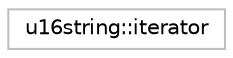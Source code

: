 digraph "Graphical Class Hierarchy"
{
 // LATEX_PDF_SIZE
  edge [fontname="Helvetica",fontsize="10",labelfontname="Helvetica",labelfontsize="10"];
  node [fontname="Helvetica",fontsize="10",shape=record];
  rankdir="LR";
  Node0 [label="u16string::iterator",height=0.2,width=0.4,color="grey75", fillcolor="white", style="filled",tooltip="STL iterator class."];
}
